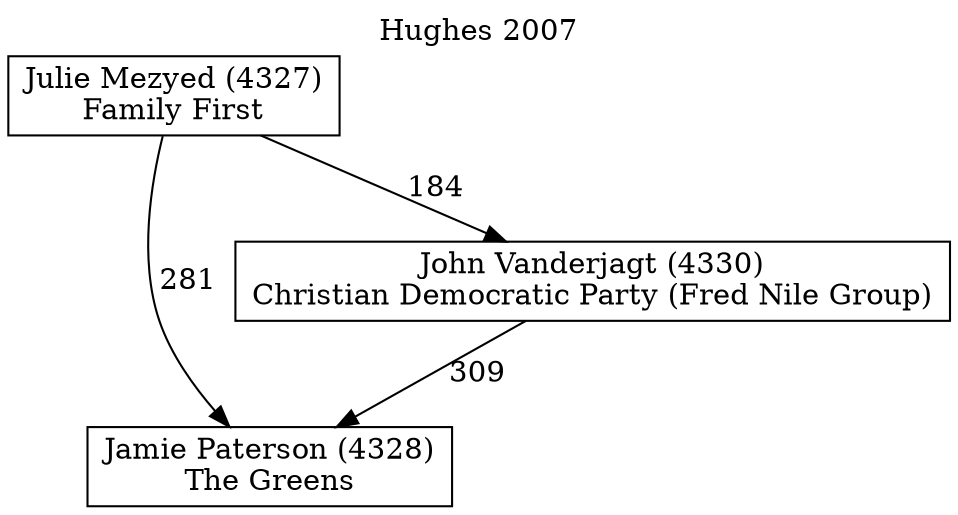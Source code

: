 // House preference flow
digraph "Jamie Paterson (4328)_Hughes_2007" {
	graph [label="Hughes 2007" labelloc=t mclimit=10]
	node [shape=box]
	"Jamie Paterson (4328)" [label="Jamie Paterson (4328)
The Greens"]
	"John Vanderjagt (4330)" [label="John Vanderjagt (4330)
Christian Democratic Party (Fred Nile Group)"]
	"Julie Mezyed (4327)" [label="Julie Mezyed (4327)
Family First"]
	"John Vanderjagt (4330)" -> "Jamie Paterson (4328)" [label=309]
	"Julie Mezyed (4327)" -> "Jamie Paterson (4328)" [label=281]
	"Julie Mezyed (4327)" -> "John Vanderjagt (4330)" [label=184]
}
